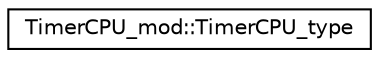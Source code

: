 digraph "Graphical Class Hierarchy"
{
 // LATEX_PDF_SIZE
  edge [fontname="Helvetica",fontsize="10",labelfontname="Helvetica",labelfontsize="10"];
  node [fontname="Helvetica",fontsize="10",shape=record];
  rankdir="LR";
  Node0 [label="TimerCPU_mod::TimerCPU_type",height=0.2,width=0.4,color="black", fillcolor="white", style="filled",URL="$structTimerCPU__mod_1_1TimerCPU__type.html",tooltip="The TimerCPU_type class, containing method for setting up a CPU-time timer."];
}
